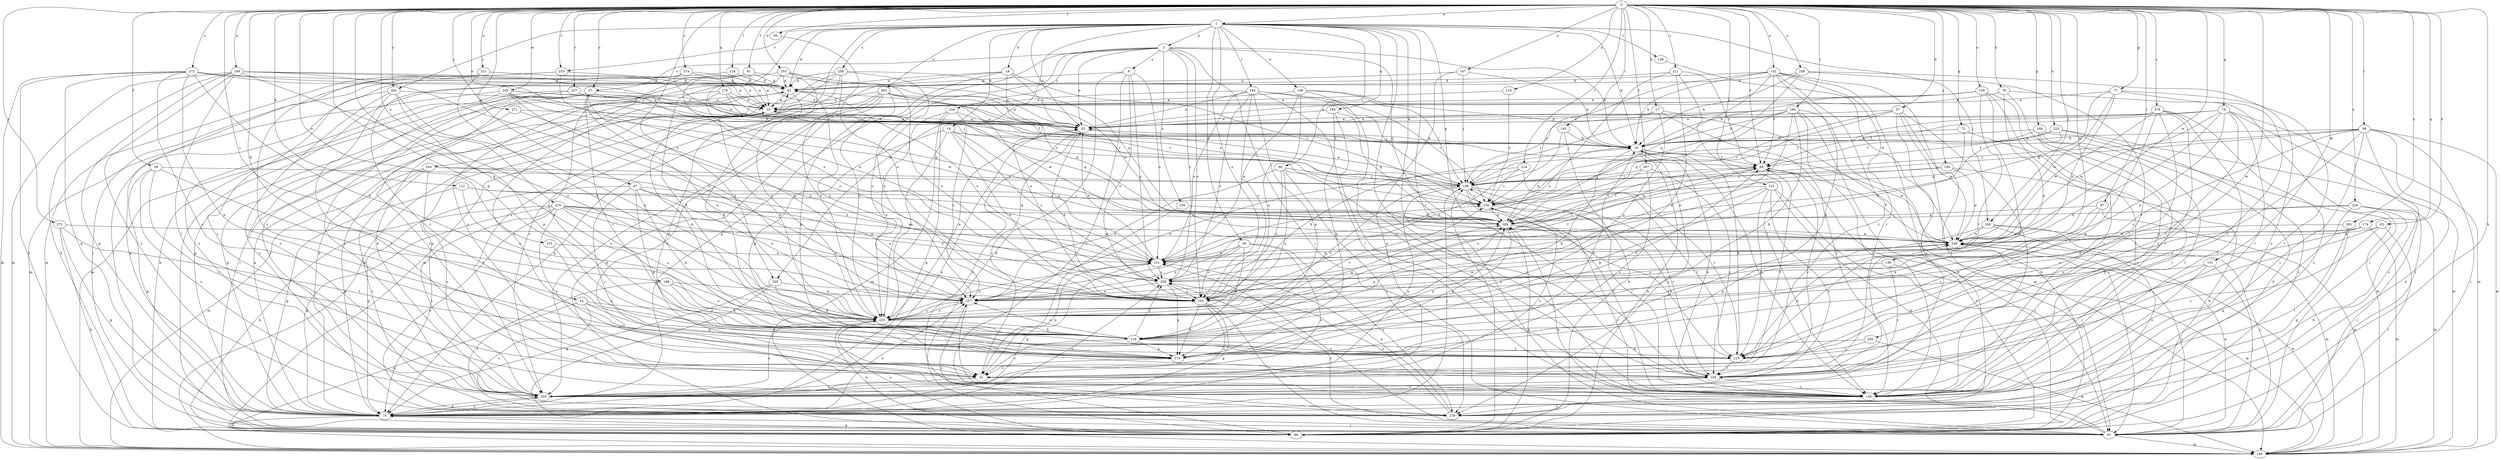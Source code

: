 strict digraph  {
0;
1;
3;
9;
10;
14;
17;
18;
19;
20;
27;
31;
37;
39;
42;
53;
56;
59;
61;
64;
67;
71;
72;
74;
75;
76;
83;
86;
87;
88;
90;
97;
100;
106;
108;
110;
112;
119;
121;
124;
128;
130;
131;
136;
140;
147;
148;
150;
151;
152;
155;
159;
162;
168;
173;
174;
176;
180;
184;
190;
193;
194;
195;
199;
204;
205;
207;
211;
214;
215;
219;
220;
221;
223;
225;
227;
233;
234;
236;
240;
245;
246;
249;
253;
255;
256;
257;
258;
261;
262;
263;
268;
271;
272;
274;
275;
278;
279;
0 -> 1  [label=a];
0 -> 14  [label=b];
0 -> 17  [label=b];
0 -> 27  [label=c];
0 -> 37  [label=d];
0 -> 53  [label=e];
0 -> 56  [label=f];
0 -> 59  [label=f];
0 -> 61  [label=f];
0 -> 64  [label=f];
0 -> 67  [label=g];
0 -> 71  [label=g];
0 -> 72  [label=g];
0 -> 74  [label=g];
0 -> 76  [label=h];
0 -> 83  [label=h];
0 -> 86  [label=h];
0 -> 87  [label=i];
0 -> 88  [label=i];
0 -> 100  [label=j];
0 -> 106  [label=j];
0 -> 110  [label=k];
0 -> 112  [label=k];
0 -> 119  [label=k];
0 -> 121  [label=l];
0 -> 124  [label=l];
0 -> 131  [label=m];
0 -> 136  [label=m];
0 -> 147  [label=n];
0 -> 152  [label=o];
0 -> 155  [label=o];
0 -> 159  [label=o];
0 -> 168  [label=p];
0 -> 173  [label=p];
0 -> 174  [label=q];
0 -> 176  [label=q];
0 -> 190  [label=r];
0 -> 193  [label=r];
0 -> 199  [label=s];
0 -> 207  [label=t];
0 -> 211  [label=t];
0 -> 214  [label=t];
0 -> 219  [label=u];
0 -> 220  [label=u];
0 -> 221  [label=u];
0 -> 223  [label=u];
0 -> 227  [label=v];
0 -> 233  [label=v];
0 -> 240  [label=w];
0 -> 245  [label=w];
0 -> 246  [label=w];
0 -> 249  [label=x];
0 -> 253  [label=x];
0 -> 255  [label=x];
0 -> 258  [label=y];
0 -> 261  [label=y];
0 -> 262  [label=y];
0 -> 271  [label=z];
0 -> 272  [label=z];
0 -> 274  [label=z];
0 -> 275  [label=z];
0 -> 278  [label=z];
1 -> 3  [label=a];
1 -> 18  [label=b];
1 -> 19  [label=b];
1 -> 20  [label=b];
1 -> 39  [label=d];
1 -> 42  [label=d];
1 -> 53  [label=e];
1 -> 90  [label=i];
1 -> 97  [label=i];
1 -> 106  [label=j];
1 -> 128  [label=l];
1 -> 130  [label=l];
1 -> 148  [label=n];
1 -> 162  [label=o];
1 -> 180  [label=q];
1 -> 184  [label=q];
1 -> 194  [label=r];
1 -> 195  [label=r];
1 -> 204  [label=s];
1 -> 205  [label=s];
1 -> 233  [label=v];
1 -> 255  [label=x];
1 -> 256  [label=x];
1 -> 262  [label=y];
1 -> 263  [label=y];
3 -> 9  [label=a];
3 -> 20  [label=b];
3 -> 27  [label=c];
3 -> 53  [label=e];
3 -> 75  [label=g];
3 -> 97  [label=i];
3 -> 150  [label=n];
3 -> 162  [label=o];
3 -> 184  [label=q];
3 -> 225  [label=u];
3 -> 234  [label=v];
3 -> 268  [label=y];
9 -> 42  [label=d];
9 -> 86  [label=h];
9 -> 151  [label=n];
9 -> 162  [label=o];
9 -> 268  [label=y];
9 -> 279  [label=z];
10 -> 53  [label=e];
10 -> 75  [label=g];
10 -> 119  [label=k];
10 -> 184  [label=q];
10 -> 225  [label=u];
14 -> 86  [label=h];
14 -> 173  [label=p];
14 -> 215  [label=t];
14 -> 225  [label=u];
14 -> 279  [label=z];
17 -> 53  [label=e];
17 -> 108  [label=j];
17 -> 130  [label=l];
17 -> 140  [label=m];
17 -> 225  [label=u];
18 -> 20  [label=b];
18 -> 151  [label=n];
18 -> 162  [label=o];
18 -> 173  [label=p];
18 -> 225  [label=u];
18 -> 268  [label=y];
19 -> 42  [label=d];
19 -> 53  [label=e];
19 -> 140  [label=m];
19 -> 162  [label=o];
19 -> 225  [label=u];
19 -> 236  [label=v];
20 -> 64  [label=f];
20 -> 86  [label=h];
20 -> 119  [label=k];
20 -> 130  [label=l];
20 -> 184  [label=q];
20 -> 246  [label=w];
20 -> 279  [label=z];
27 -> 10  [label=a];
27 -> 97  [label=i];
27 -> 130  [label=l];
27 -> 140  [label=m];
27 -> 205  [label=s];
27 -> 215  [label=t];
27 -> 225  [label=u];
27 -> 236  [label=v];
27 -> 257  [label=x];
31 -> 64  [label=f];
31 -> 151  [label=n];
31 -> 205  [label=s];
37 -> 53  [label=e];
37 -> 86  [label=h];
37 -> 130  [label=l];
37 -> 184  [label=q];
37 -> 205  [label=s];
37 -> 236  [label=v];
37 -> 246  [label=w];
39 -> 119  [label=k];
39 -> 151  [label=n];
39 -> 162  [label=o];
39 -> 205  [label=s];
39 -> 257  [label=x];
39 -> 279  [label=z];
42 -> 10  [label=a];
42 -> 31  [label=c];
42 -> 119  [label=k];
42 -> 257  [label=x];
42 -> 268  [label=y];
53 -> 20  [label=b];
53 -> 31  [label=c];
53 -> 279  [label=z];
56 -> 162  [label=o];
59 -> 31  [label=c];
59 -> 75  [label=g];
59 -> 108  [label=j];
59 -> 205  [label=s];
59 -> 215  [label=t];
61 -> 42  [label=d];
61 -> 53  [label=e];
61 -> 97  [label=i];
61 -> 151  [label=n];
61 -> 162  [label=o];
61 -> 215  [label=t];
64 -> 108  [label=j];
64 -> 195  [label=r];
67 -> 75  [label=g];
67 -> 119  [label=k];
67 -> 162  [label=o];
67 -> 173  [label=p];
67 -> 195  [label=r];
67 -> 236  [label=v];
67 -> 257  [label=x];
71 -> 10  [label=a];
71 -> 130  [label=l];
71 -> 151  [label=n];
71 -> 184  [label=q];
71 -> 195  [label=r];
71 -> 246  [label=w];
72 -> 20  [label=b];
72 -> 130  [label=l];
72 -> 151  [label=n];
74 -> 53  [label=e];
74 -> 64  [label=f];
74 -> 97  [label=i];
74 -> 140  [label=m];
74 -> 195  [label=r];
74 -> 215  [label=t];
74 -> 246  [label=w];
74 -> 257  [label=x];
74 -> 268  [label=y];
75 -> 10  [label=a];
75 -> 42  [label=d];
75 -> 53  [label=e];
75 -> 86  [label=h];
75 -> 97  [label=i];
75 -> 108  [label=j];
75 -> 205  [label=s];
75 -> 257  [label=x];
75 -> 268  [label=y];
76 -> 10  [label=a];
76 -> 97  [label=i];
76 -> 130  [label=l];
76 -> 162  [label=o];
83 -> 31  [label=c];
83 -> 97  [label=i];
83 -> 215  [label=t];
83 -> 246  [label=w];
86 -> 64  [label=f];
86 -> 75  [label=g];
86 -> 108  [label=j];
86 -> 184  [label=q];
86 -> 225  [label=u];
86 -> 257  [label=x];
87 -> 119  [label=k];
87 -> 140  [label=m];
87 -> 184  [label=q];
87 -> 215  [label=t];
88 -> 20  [label=b];
88 -> 31  [label=c];
88 -> 86  [label=h];
88 -> 97  [label=i];
88 -> 108  [label=j];
88 -> 130  [label=l];
88 -> 140  [label=m];
88 -> 225  [label=u];
88 -> 236  [label=v];
88 -> 279  [label=z];
90 -> 108  [label=j];
90 -> 162  [label=o];
90 -> 195  [label=r];
90 -> 225  [label=u];
90 -> 257  [label=x];
90 -> 279  [label=z];
97 -> 140  [label=m];
97 -> 151  [label=n];
97 -> 184  [label=q];
97 -> 236  [label=v];
97 -> 246  [label=w];
97 -> 268  [label=y];
100 -> 86  [label=h];
100 -> 108  [label=j];
100 -> 184  [label=q];
100 -> 246  [label=w];
106 -> 97  [label=i];
106 -> 140  [label=m];
106 -> 173  [label=p];
106 -> 246  [label=w];
106 -> 279  [label=z];
108 -> 10  [label=a];
108 -> 53  [label=e];
108 -> 130  [label=l];
108 -> 195  [label=r];
108 -> 205  [label=s];
108 -> 215  [label=t];
108 -> 225  [label=u];
108 -> 236  [label=v];
110 -> 10  [label=a];
110 -> 236  [label=v];
112 -> 75  [label=g];
112 -> 184  [label=q];
112 -> 236  [label=v];
112 -> 257  [label=x];
119 -> 31  [label=c];
119 -> 64  [label=f];
119 -> 173  [label=p];
119 -> 184  [label=q];
119 -> 215  [label=t];
119 -> 257  [label=x];
119 -> 268  [label=y];
121 -> 86  [label=h];
121 -> 97  [label=i];
121 -> 119  [label=k];
121 -> 205  [label=s];
121 -> 215  [label=t];
121 -> 236  [label=v];
121 -> 268  [label=y];
124 -> 10  [label=a];
124 -> 42  [label=d];
124 -> 195  [label=r];
128 -> 246  [label=w];
130 -> 20  [label=b];
130 -> 108  [label=j];
130 -> 279  [label=z];
131 -> 97  [label=i];
131 -> 130  [label=l];
131 -> 195  [label=r];
131 -> 268  [label=y];
136 -> 140  [label=m];
136 -> 195  [label=r];
136 -> 257  [label=x];
136 -> 268  [label=y];
140 -> 246  [label=w];
147 -> 20  [label=b];
147 -> 42  [label=d];
147 -> 75  [label=g];
147 -> 108  [label=j];
148 -> 10  [label=a];
148 -> 20  [label=b];
148 -> 108  [label=j];
148 -> 151  [label=n];
148 -> 195  [label=r];
148 -> 225  [label=u];
150 -> 31  [label=c];
150 -> 184  [label=q];
151 -> 53  [label=e];
151 -> 64  [label=f];
151 -> 75  [label=g];
151 -> 225  [label=u];
151 -> 236  [label=v];
151 -> 268  [label=y];
152 -> 20  [label=b];
152 -> 31  [label=c];
152 -> 42  [label=d];
152 -> 64  [label=f];
152 -> 97  [label=i];
152 -> 173  [label=p];
152 -> 184  [label=q];
152 -> 195  [label=r];
152 -> 236  [label=v];
152 -> 279  [label=z];
155 -> 151  [label=n];
155 -> 173  [label=p];
159 -> 10  [label=a];
159 -> 20  [label=b];
159 -> 53  [label=e];
159 -> 130  [label=l];
159 -> 195  [label=r];
159 -> 205  [label=s];
159 -> 215  [label=t];
162 -> 20  [label=b];
162 -> 53  [label=e];
162 -> 75  [label=g];
162 -> 97  [label=i];
162 -> 173  [label=p];
162 -> 205  [label=s];
168 -> 20  [label=b];
168 -> 64  [label=f];
168 -> 86  [label=h];
168 -> 130  [label=l];
168 -> 140  [label=m];
168 -> 205  [label=s];
173 -> 20  [label=b];
173 -> 31  [label=c];
173 -> 184  [label=q];
174 -> 140  [label=m];
174 -> 162  [label=o];
174 -> 225  [label=u];
174 -> 246  [label=w];
176 -> 10  [label=a];
176 -> 20  [label=b];
176 -> 53  [label=e];
176 -> 64  [label=f];
176 -> 75  [label=g];
180 -> 53  [label=e];
180 -> 130  [label=l];
180 -> 173  [label=p];
180 -> 184  [label=q];
184 -> 42  [label=d];
184 -> 64  [label=f];
184 -> 173  [label=p];
184 -> 215  [label=t];
184 -> 246  [label=w];
190 -> 20  [label=b];
190 -> 53  [label=e];
190 -> 86  [label=h];
190 -> 97  [label=i];
190 -> 108  [label=j];
190 -> 119  [label=k];
190 -> 130  [label=l];
190 -> 162  [label=o];
190 -> 236  [label=v];
193 -> 20  [label=b];
193 -> 86  [label=h];
193 -> 162  [label=o];
194 -> 10  [label=a];
194 -> 53  [label=e];
194 -> 108  [label=j];
194 -> 130  [label=l];
194 -> 151  [label=n];
194 -> 162  [label=o];
194 -> 173  [label=p];
194 -> 236  [label=v];
194 -> 268  [label=y];
195 -> 42  [label=d];
195 -> 130  [label=l];
195 -> 205  [label=s];
199 -> 119  [label=k];
199 -> 225  [label=u];
199 -> 257  [label=x];
199 -> 279  [label=z];
204 -> 75  [label=g];
204 -> 108  [label=j];
204 -> 140  [label=m];
204 -> 151  [label=n];
204 -> 205  [label=s];
204 -> 279  [label=z];
205 -> 42  [label=d];
205 -> 75  [label=g];
207 -> 31  [label=c];
207 -> 108  [label=j];
207 -> 195  [label=r];
207 -> 225  [label=u];
211 -> 42  [label=d];
211 -> 64  [label=f];
211 -> 119  [label=k];
211 -> 130  [label=l];
211 -> 257  [label=x];
214 -> 108  [label=j];
214 -> 215  [label=t];
214 -> 236  [label=v];
214 -> 257  [label=x];
215 -> 20  [label=b];
215 -> 195  [label=r];
215 -> 246  [label=w];
219 -> 31  [label=c];
219 -> 75  [label=g];
219 -> 86  [label=h];
219 -> 151  [label=n];
219 -> 162  [label=o];
219 -> 184  [label=q];
219 -> 205  [label=s];
219 -> 225  [label=u];
219 -> 246  [label=w];
219 -> 268  [label=y];
219 -> 279  [label=z];
220 -> 75  [label=g];
220 -> 86  [label=h];
220 -> 97  [label=i];
220 -> 140  [label=m];
220 -> 184  [label=q];
220 -> 257  [label=x];
221 -> 31  [label=c];
221 -> 42  [label=d];
221 -> 53  [label=e];
221 -> 225  [label=u];
223 -> 20  [label=b];
223 -> 64  [label=f];
223 -> 140  [label=m];
223 -> 184  [label=q];
223 -> 279  [label=z];
225 -> 53  [label=e];
225 -> 86  [label=h];
225 -> 119  [label=k];
225 -> 184  [label=q];
225 -> 205  [label=s];
225 -> 236  [label=v];
225 -> 257  [label=x];
227 -> 10  [label=a];
227 -> 86  [label=h];
227 -> 205  [label=s];
227 -> 236  [label=v];
233 -> 42  [label=d];
233 -> 97  [label=i];
233 -> 140  [label=m];
233 -> 151  [label=n];
234 -> 53  [label=e];
234 -> 75  [label=g];
234 -> 140  [label=m];
234 -> 225  [label=u];
234 -> 257  [label=x];
236 -> 184  [label=q];
236 -> 195  [label=r];
236 -> 205  [label=s];
240 -> 140  [label=m];
240 -> 173  [label=p];
240 -> 215  [label=t];
245 -> 10  [label=a];
245 -> 20  [label=b];
245 -> 140  [label=m];
245 -> 184  [label=q];
245 -> 205  [label=s];
245 -> 246  [label=w];
245 -> 257  [label=x];
246 -> 64  [label=f];
246 -> 97  [label=i];
246 -> 151  [label=n];
249 -> 10  [label=a];
249 -> 42  [label=d];
249 -> 75  [label=g];
249 -> 86  [label=h];
249 -> 130  [label=l];
249 -> 140  [label=m];
249 -> 225  [label=u];
249 -> 257  [label=x];
249 -> 279  [label=z];
253 -> 31  [label=c];
253 -> 42  [label=d];
253 -> 119  [label=k];
253 -> 162  [label=o];
253 -> 225  [label=u];
253 -> 246  [label=w];
255 -> 75  [label=g];
255 -> 97  [label=i];
255 -> 119  [label=k];
255 -> 162  [label=o];
256 -> 42  [label=d];
256 -> 75  [label=g];
256 -> 140  [label=m];
256 -> 184  [label=q];
256 -> 205  [label=s];
256 -> 225  [label=u];
256 -> 257  [label=x];
257 -> 130  [label=l];
257 -> 225  [label=u];
257 -> 246  [label=w];
258 -> 20  [label=b];
258 -> 42  [label=d];
258 -> 215  [label=t];
258 -> 236  [label=v];
258 -> 279  [label=z];
261 -> 75  [label=g];
261 -> 130  [label=l];
261 -> 246  [label=w];
262 -> 10  [label=a];
262 -> 75  [label=g];
262 -> 130  [label=l];
262 -> 173  [label=p];
262 -> 225  [label=u];
262 -> 279  [label=z];
263 -> 10  [label=a];
263 -> 53  [label=e];
263 -> 75  [label=g];
263 -> 86  [label=h];
263 -> 130  [label=l];
263 -> 173  [label=p];
263 -> 205  [label=s];
263 -> 236  [label=v];
263 -> 246  [label=w];
268 -> 64  [label=f];
268 -> 162  [label=o];
268 -> 173  [label=p];
268 -> 257  [label=x];
271 -> 53  [label=e];
271 -> 205  [label=s];
271 -> 268  [label=y];
272 -> 10  [label=a];
272 -> 31  [label=c];
272 -> 42  [label=d];
272 -> 75  [label=g];
272 -> 86  [label=h];
272 -> 108  [label=j];
272 -> 140  [label=m];
272 -> 173  [label=p];
272 -> 225  [label=u];
274 -> 10  [label=a];
274 -> 20  [label=b];
274 -> 42  [label=d];
274 -> 97  [label=i];
274 -> 205  [label=s];
275 -> 75  [label=g];
275 -> 86  [label=h];
275 -> 215  [label=t];
275 -> 246  [label=w];
278 -> 53  [label=e];
278 -> 108  [label=j];
278 -> 130  [label=l];
278 -> 173  [label=p];
278 -> 195  [label=r];
278 -> 215  [label=t];
278 -> 246  [label=w];
278 -> 279  [label=z];
279 -> 151  [label=n];
279 -> 268  [label=y];
}
